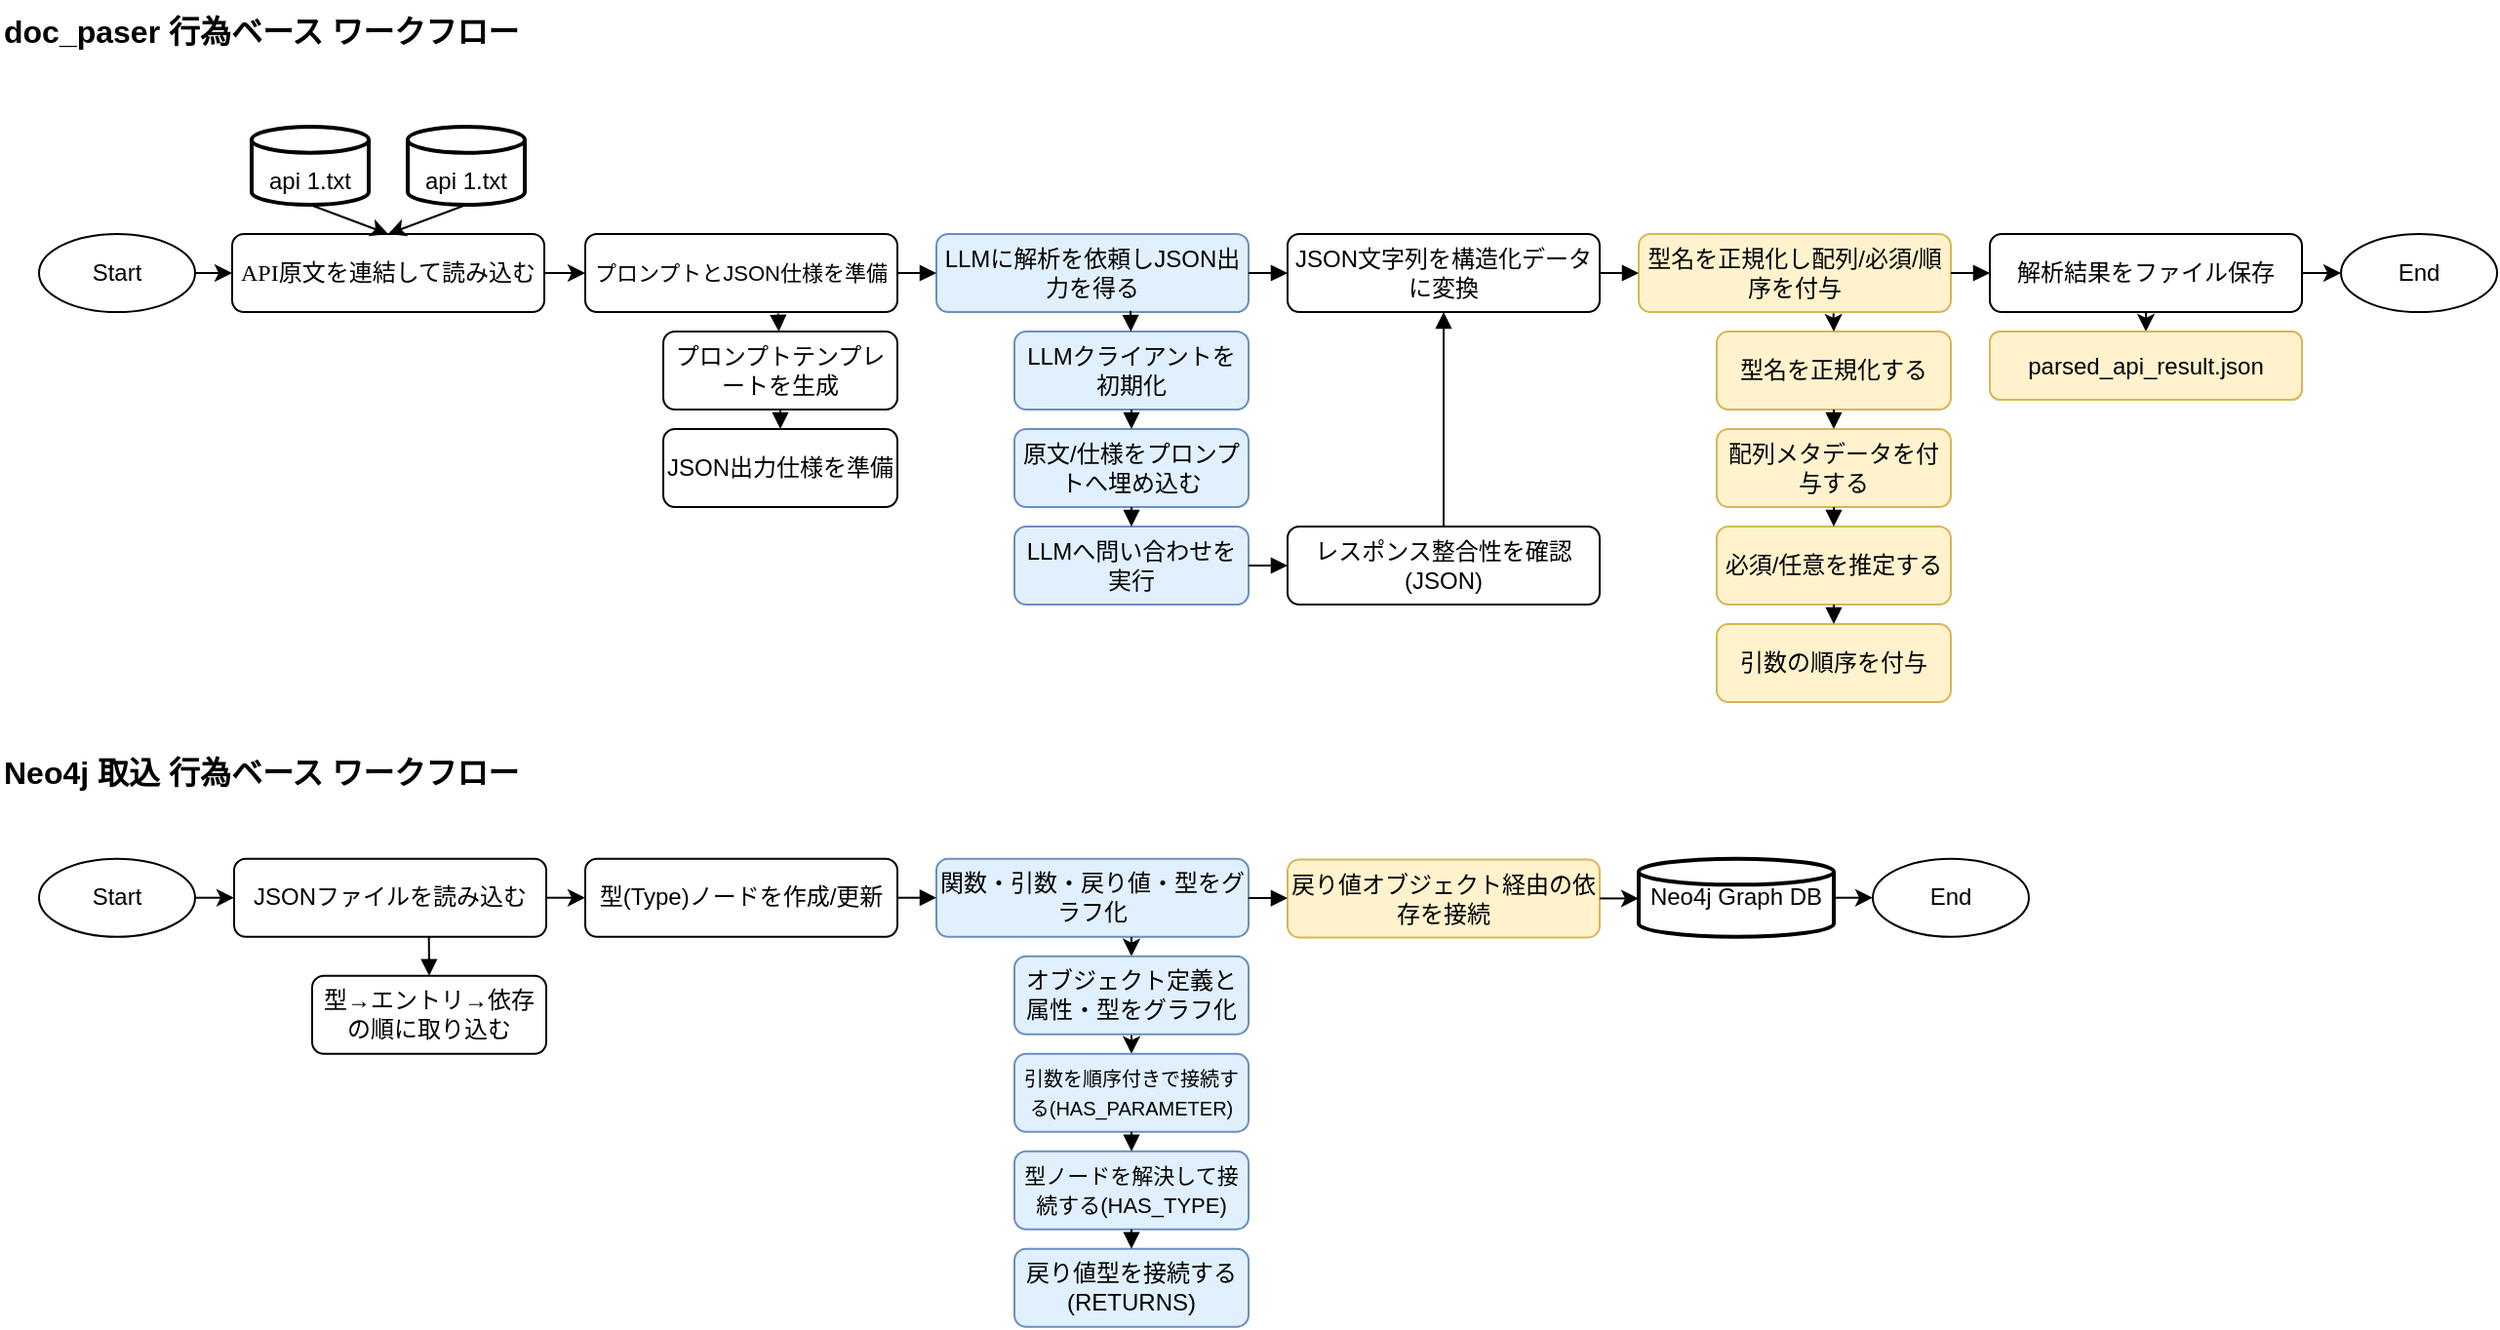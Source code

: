 <mxfile version="28.0.6" pages="3">
  <diagram id="doc_paser_functions" name="doc_paser_functions">
    <mxGraphModel dx="534" dy="314" grid="1" gridSize="10" guides="1" tooltips="1" connect="1" arrows="1" fold="1" page="1" pageScale="1" pageWidth="1920" pageHeight="1080" math="0" shadow="0">
      <root>
        <mxCell id="0" />
        <mxCell id="1" parent="0" />
        <mxCell id="DPF_TITLE" value="doc_paser 行為ベース ワークフロー" style="text;strokeColor=none;fillColor=none;align=left;verticalAlign=top;fontStyle=1;fontSize=16;" parent="1" vertex="1">
          <mxGeometry x="40" y="40" width="360" height="30" as="geometry" />
        </mxCell>
        <mxCell id="PqS9zqozncI3o1Njqwn--9" style="edgeStyle=orthogonalEdgeStyle;rounded=0;orthogonalLoop=1;jettySize=auto;html=1;exitX=1;exitY=0.5;exitDx=0;exitDy=0;entryX=0;entryY=0.5;entryDx=0;entryDy=0;" parent="1" source="DPF_START" target="DPF_LOADDOC" edge="1">
          <mxGeometry relative="1" as="geometry" />
        </mxCell>
        <mxCell id="DPF_START" value="Start" style="ellipse;whiteSpace=wrap;html=1;fillColor=#ffffff;strokeColor=#000000;" parent="1" vertex="1">
          <mxGeometry x="60" y="160" width="80" height="40" as="geometry" />
        </mxCell>
        <mxCell id="PqS9zqozncI3o1Njqwn--10" style="edgeStyle=orthogonalEdgeStyle;rounded=0;orthogonalLoop=1;jettySize=auto;html=1;exitX=1;exitY=0.5;exitDx=0;exitDy=0;entryX=0;entryY=0.5;entryDx=0;entryDy=0;" parent="1" source="DPF_LOADDOC" target="DPF_PROMPT" edge="1">
          <mxGeometry relative="1" as="geometry" />
        </mxCell>
        <mxCell id="DPF_LOADDOC" value="&lt;font face=&quot;UDゴシック&quot;&gt;API原文を連結して読み込む&lt;/font&gt;" style="rounded=1;whiteSpace=wrap;html=1;fillColor=#ffffff;strokeColor=#000000;" parent="1" vertex="1">
          <mxGeometry x="159" y="160" width="160" height="40" as="geometry" />
        </mxCell>
        <mxCell id="DPF_PROMPT" value="&lt;font style=&quot;font-size: 11px;&quot;&gt;プロンプトとJSON仕様を準備&lt;/font&gt;" style="rounded=1;whiteSpace=wrap;html=1;fillColor=#ffffff;strokeColor=#000000;" parent="1" vertex="1">
          <mxGeometry x="340" y="160" width="160" height="40" as="geometry" />
        </mxCell>
        <mxCell id="DPF_LLM" value="LLMに解析を依頼しJSON出力を得る" style="rounded=1;whiteSpace=wrap;html=1;fillColor=#e1f0ff;strokeColor=#6c8ebf;" parent="1" vertex="1">
          <mxGeometry x="520" y="160" width="160" height="40" as="geometry" />
        </mxCell>
        <mxCell id="DPF_PARSE" value="JSON文字列を構造化データに変換" style="rounded=1;whiteSpace=wrap;html=1;fillColor=#ffffff;strokeColor=#000000;" parent="1" vertex="1">
          <mxGeometry x="700" y="160" width="160" height="40" as="geometry" />
        </mxCell>
        <mxCell id="DPF_POST" value="型名を正規化し配列/必須/順序を付与" style="rounded=1;whiteSpace=wrap;html=1;fillColor=#fff2cc;strokeColor=#d6b656;" parent="1" vertex="1">
          <mxGeometry x="880" y="160" width="160" height="40" as="geometry" />
        </mxCell>
        <mxCell id="PqS9zqozncI3o1Njqwn--11" style="edgeStyle=orthogonalEdgeStyle;rounded=0;orthogonalLoop=1;jettySize=auto;html=1;exitX=1;exitY=0.5;exitDx=0;exitDy=0;entryX=0;entryY=0.5;entryDx=0;entryDy=0;" parent="1" source="DPF_SAVE" target="DPF_END_A" edge="1">
          <mxGeometry relative="1" as="geometry" />
        </mxCell>
        <mxCell id="PqS9zqozncI3o1Njqwn--12" style="edgeStyle=orthogonalEdgeStyle;rounded=0;orthogonalLoop=1;jettySize=auto;html=1;exitX=0.5;exitY=1;exitDx=0;exitDy=0;entryX=0.5;entryY=0;entryDx=0;entryDy=0;" parent="1" source="DPF_SAVE" target="DPF_JSON" edge="1">
          <mxGeometry relative="1" as="geometry" />
        </mxCell>
        <mxCell id="DPF_SAVE" value="解析結果をファイル保存" style="rounded=1;whiteSpace=wrap;html=1;fillColor=#ffffff;strokeColor=#000000;" parent="1" vertex="1">
          <mxGeometry x="1060" y="160" width="160" height="40" as="geometry" />
        </mxCell>
        <mxCell id="DPF_JSON" value="parsed_api_result.json" style="rounded=1;whiteSpace=wrap;html=1;fillColor=#fff2cc;strokeColor=#d6b656;" parent="1" vertex="1">
          <mxGeometry x="1060" y="210" width="160" height="35" as="geometry" />
        </mxCell>
        <mxCell id="DPF_END_A" value="End" style="ellipse;whiteSpace=wrap;html=1;fillColor=#ffffff;strokeColor=#000000;" parent="1" vertex="1">
          <mxGeometry x="1240" y="160" width="80" height="40" as="geometry" />
        </mxCell>
        <mxCell id="DPF_TITLE2" value="Neo4j 取込 行為ベース ワークフロー" style="text;strokeColor=none;fillColor=none;align=left;verticalAlign=top;fontStyle=1;fontSize=16;" parent="1" vertex="1">
          <mxGeometry x="40" y="420" width="420" height="30" as="geometry" />
        </mxCell>
        <mxCell id="DPF_START2" value="Start" style="ellipse;whiteSpace=wrap;html=1;fillColor=#ffffff;strokeColor=#000000;" parent="1" vertex="1">
          <mxGeometry x="60" y="480.35" width="80" height="40" as="geometry" />
        </mxCell>
        <mxCell id="PqS9zqozncI3o1Njqwn--21" style="edgeStyle=orthogonalEdgeStyle;rounded=0;orthogonalLoop=1;jettySize=auto;html=1;exitX=1;exitY=0.5;exitDx=0;exitDy=0;entryX=0;entryY=0.5;entryDx=0;entryDy=0;" parent="1" source="DPF_START2" target="DPF_READJSON" edge="1">
          <mxGeometry relative="1" as="geometry">
            <mxPoint x="320" y="500.35" as="sourcePoint" />
          </mxGeometry>
        </mxCell>
        <mxCell id="PqS9zqozncI3o1Njqwn--30" style="edgeStyle=orthogonalEdgeStyle;rounded=0;orthogonalLoop=1;jettySize=auto;html=1;exitX=0.624;exitY=0.978;exitDx=0;exitDy=0;entryX=0.5;entryY=0;entryDx=0;entryDy=0;exitPerimeter=0;" parent="1" edge="1">
          <mxGeometry relative="1" as="geometry">
            <mxPoint x="259.84" y="519.47" as="sourcePoint" />
          </mxGeometry>
        </mxCell>
        <mxCell id="DPF_IMPORT" value="型→エントリ→依存の順に&lt;span style=&quot;background-color: transparent; color: light-dark(rgb(0, 0, 0), rgb(255, 255, 255));&quot;&gt;取り込む&lt;/span&gt;" style="rounded=1;whiteSpace=wrap;html=1;fillColor=#ffffff;strokeColor=#000000;" parent="1" vertex="1">
          <mxGeometry x="200" y="540.35" width="120" height="40" as="geometry" />
        </mxCell>
        <mxCell id="DPF_TYPES" value="型(Type)ノードを作成/更新" style="rounded=1;whiteSpace=wrap;html=1;fillColor=#ffffff;strokeColor=#000000;" parent="1" vertex="1">
          <mxGeometry x="340" y="480.35" width="160" height="40" as="geometry" />
        </mxCell>
        <mxCell id="DPF_FUNCS" value="関数・引数・戻り値・型をグラフ化" style="rounded=1;whiteSpace=wrap;html=1;fillColor=#e1f0ff;strokeColor=#6c8ebf;" parent="1" vertex="1">
          <mxGeometry x="520" y="480.35" width="160" height="40" as="geometry" />
        </mxCell>
        <mxCell id="PqS9zqozncI3o1Njqwn--27" style="edgeStyle=orthogonalEdgeStyle;rounded=0;orthogonalLoop=1;jettySize=auto;html=1;exitX=0.5;exitY=1;exitDx=0;exitDy=0;entryX=0.5;entryY=0;entryDx=0;entryDy=0;" parent="1" source="DPF_OBJS" target="DPF_FUNC_PARAM" edge="1">
          <mxGeometry relative="1" as="geometry" />
        </mxCell>
        <mxCell id="PqS9zqozncI3o1Njqwn--29" style="edgeStyle=orthogonalEdgeStyle;rounded=0;orthogonalLoop=1;jettySize=auto;html=1;entryX=0.5;entryY=0;entryDx=0;entryDy=0;exitX=0.625;exitY=1.005;exitDx=0;exitDy=0;exitPerimeter=0;" parent="1" source="DPF_FUNCS" target="DPF_OBJS" edge="1">
          <mxGeometry relative="1" as="geometry">
            <mxPoint x="619.94" y="520.7" as="targetPoint" />
            <mxPoint x="620" y="520.35" as="sourcePoint" />
          </mxGeometry>
        </mxCell>
        <mxCell id="DPF_OBJS" value="オブジェクト定義と属性・型をグラフ化" style="rounded=1;whiteSpace=wrap;html=1;fillColor=#e1f0ff;strokeColor=#6c8ebf;" parent="1" vertex="1">
          <mxGeometry x="560" y="530.35" width="120" height="40" as="geometry" />
        </mxCell>
        <mxCell id="DPF_DEPS" value="戻り値オブジェクト経由の依存を接続" style="rounded=1;whiteSpace=wrap;html=1;fillColor=#fff2cc;strokeColor=#d6b656;" parent="1" vertex="1">
          <mxGeometry x="700" y="480.7" width="160" height="40" as="geometry" />
        </mxCell>
        <mxCell id="DPF_END_B" value="End" style="ellipse;whiteSpace=wrap;html=1;fillColor=#ffffff;strokeColor=#000000;" parent="1" vertex="1">
          <mxGeometry x="1000" y="480.35" width="80" height="40" as="geometry" />
        </mxCell>
        <mxCell id="e_dpf_4" style="endArrow=block;html=1;" parent="1" source="DPF_PROMPT" target="DPF_LLM" edge="1">
          <mxGeometry relative="1" as="geometry" />
        </mxCell>
        <mxCell id="e_dpf_5" style="endArrow=block;html=1;" parent="1" source="DPF_LLM" target="DPF_PARSE" edge="1">
          <mxGeometry relative="1" as="geometry" />
        </mxCell>
        <mxCell id="e_dpf_6" style="endArrow=block;html=1;" parent="1" source="DPF_PARSE" target="DPF_POST" edge="1">
          <mxGeometry relative="1" as="geometry" />
        </mxCell>
        <mxCell id="e_dpf_7" style="endArrow=block;html=1;" parent="1" source="DPF_POST" target="DPF_SAVE" edge="1">
          <mxGeometry relative="1" as="geometry" />
        </mxCell>
        <mxCell id="e_dpf_12" style="endArrow=block;html=1;" parent="1" source="DPF_TYPES" target="DPF_FUNCS" edge="1">
          <mxGeometry relative="1" as="geometry" />
        </mxCell>
        <mxCell id="e_dpf_14" style="endArrow=block;html=1;" parent="1" source="DPF_FUNCS" target="DPF_DEPS" edge="1">
          <mxGeometry relative="1" as="geometry" />
        </mxCell>
        <mxCell id="DPF_PROMPT_TPL" value="プロンプトテンプレートを生成" style="rounded=1;whiteSpace=wrap;html=1;fillColor=#ffffff;strokeColor=#000000;" parent="1" vertex="1">
          <mxGeometry x="380" y="210" width="120" height="40" as="geometry" />
        </mxCell>
        <mxCell id="DPF_JSON_FMT" value="JSON出力仕様を準備" style="rounded=1;whiteSpace=wrap;html=1;fillColor=#ffffff;strokeColor=#000000;" parent="1" vertex="1">
          <mxGeometry x="380" y="260" width="120" height="40" as="geometry" />
        </mxCell>
        <mxCell id="e_dpf_20" style="endArrow=block;html=1;exitX=0.618;exitY=1.019;exitDx=0;exitDy=0;exitPerimeter=0;" parent="1" source="DPF_PROMPT" target="DPF_PROMPT_TPL" edge="1">
          <mxGeometry relative="1" as="geometry" />
        </mxCell>
        <mxCell id="e_dpf_21" style="endArrow=block;html=1;" parent="1" source="DPF_PROMPT_TPL" target="DPF_JSON_FMT" edge="1">
          <mxGeometry relative="1" as="geometry" />
        </mxCell>
        <mxCell id="DPF_LLM_INIT" value="LLMクライアントを初期化" style="rounded=1;whiteSpace=wrap;html=1;fillColor=#e1f0ff;strokeColor=#6c8ebf;" parent="1" vertex="1">
          <mxGeometry x="560" y="210" width="120" height="40" as="geometry" />
        </mxCell>
        <mxCell id="DPF_PROMPT_FILL" value="原文/仕様をプロンプトへ埋め込む" style="rounded=1;whiteSpace=wrap;html=1;fillColor=#e1f0ff;strokeColor=#6c8ebf;" parent="1" vertex="1">
          <mxGeometry x="560" y="260" width="120" height="40" as="geometry" />
        </mxCell>
        <mxCell id="DPF_QUERY" value="LLMへ問い合わせを実行" style="rounded=1;whiteSpace=wrap;html=1;fillColor=#e1f0ff;strokeColor=#6c8ebf;" parent="1" vertex="1">
          <mxGeometry x="560" y="310" width="120" height="40" as="geometry" />
        </mxCell>
        <mxCell id="e_dpf_22" style="endArrow=block;html=1;exitX=0.622;exitY=0.984;exitDx=0;exitDy=0;exitPerimeter=0;" parent="1" source="DPF_LLM" target="DPF_LLM_INIT" edge="1">
          <mxGeometry relative="1" as="geometry" />
        </mxCell>
        <mxCell id="e_dpf_23" style="endArrow=block;html=1;" parent="1" source="DPF_LLM_INIT" target="DPF_PROMPT_FILL" edge="1">
          <mxGeometry relative="1" as="geometry" />
        </mxCell>
        <mxCell id="e_dpf_24" style="endArrow=block;html=1;" parent="1" source="DPF_PROMPT_FILL" target="DPF_QUERY" edge="1">
          <mxGeometry relative="1" as="geometry" />
        </mxCell>
        <mxCell id="DPF_RESP_CHECK" value="レスポンス整合性を確認(JSON)" style="rounded=1;whiteSpace=wrap;html=1;fillColor=#ffffff;strokeColor=#000000;" parent="1" vertex="1">
          <mxGeometry x="700" y="310" width="160" height="40" as="geometry" />
        </mxCell>
        <mxCell id="e_dpf_25" style="endArrow=block;html=1;" parent="1" source="DPF_QUERY" target="DPF_RESP_CHECK" edge="1">
          <mxGeometry relative="1" as="geometry" />
        </mxCell>
        <mxCell id="e_dpf_26" style="endArrow=block;html=1;" parent="1" source="DPF_RESP_CHECK" target="DPF_PARSE" edge="1">
          <mxGeometry relative="1" as="geometry" />
        </mxCell>
        <mxCell id="DPF_NORM" value="型名を正規化する" style="rounded=1;whiteSpace=wrap;html=1;fillColor=#fff2cc;strokeColor=#d6b656;" parent="1" vertex="1">
          <mxGeometry x="920" y="210" width="120" height="40" as="geometry" />
        </mxCell>
        <mxCell id="DPF_ARRAY" value="配列メタデータを付与する" style="rounded=1;whiteSpace=wrap;html=1;fillColor=#fff2cc;strokeColor=#d6b656;" parent="1" vertex="1">
          <mxGeometry x="920" y="260" width="120" height="40" as="geometry" />
        </mxCell>
        <mxCell id="DPF_REQ" value="必須/任意を推定する" style="rounded=1;whiteSpace=wrap;html=1;fillColor=#fff2cc;strokeColor=#d6b656;" parent="1" vertex="1">
          <mxGeometry x="920" y="310" width="120" height="40" as="geometry" />
        </mxCell>
        <mxCell id="DPF_POS" value="引数の順序を付与" style="rounded=1;whiteSpace=wrap;html=1;fillColor=#fff2cc;strokeColor=#d6b656;" parent="1" vertex="1">
          <mxGeometry x="920" y="360" width="120" height="40" as="geometry" />
        </mxCell>
        <mxCell id="e_dpf_28" style="endArrow=block;html=1;" parent="1" source="DPF_NORM" target="DPF_ARRAY" edge="1">
          <mxGeometry relative="1" as="geometry" />
        </mxCell>
        <mxCell id="e_dpf_29" style="endArrow=block;html=1;" parent="1" source="DPF_ARRAY" target="DPF_REQ" edge="1">
          <mxGeometry relative="1" as="geometry" />
        </mxCell>
        <mxCell id="e_dpf_30" style="endArrow=block;html=1;" parent="1" source="DPF_REQ" target="DPF_POS" edge="1">
          <mxGeometry relative="1" as="geometry" />
        </mxCell>
        <mxCell id="PqS9zqozncI3o1Njqwn--22" style="edgeStyle=orthogonalEdgeStyle;rounded=0;orthogonalLoop=1;jettySize=auto;html=1;exitX=1;exitY=0.5;exitDx=0;exitDy=0;entryX=0;entryY=0.5;entryDx=0;entryDy=0;" parent="1" source="DPF_READJSON" target="DPF_TYPES" edge="1">
          <mxGeometry relative="1" as="geometry" />
        </mxCell>
        <mxCell id="DPF_READJSON" value="JSONファイルを読み込む" style="rounded=1;whiteSpace=wrap;html=1;fillColor=#ffffff;strokeColor=#000000;" parent="1" vertex="1">
          <mxGeometry x="160" y="480.35" width="160" height="40" as="geometry" />
        </mxCell>
        <mxCell id="e_dpf_33" style="endArrow=block;html=1;" parent="1" edge="1">
          <mxGeometry relative="1" as="geometry">
            <mxPoint x="260" y="570.35" as="sourcePoint" />
          </mxGeometry>
        </mxCell>
        <mxCell id="e_dpf_34" style="endArrow=block;html=1;" parent="1" edge="1">
          <mxGeometry relative="1" as="geometry">
            <mxPoint x="260" y="620.35" as="sourcePoint" />
          </mxGeometry>
        </mxCell>
        <mxCell id="e_dpf_36" style="endArrow=block;html=1;exitX=0.624;exitY=0.996;exitDx=0;exitDy=0;exitPerimeter=0;entryX=0.5;entryY=0;entryDx=0;entryDy=0;" parent="1" source="DPF_READJSON" target="DPF_IMPORT" edge="1">
          <mxGeometry relative="1" as="geometry" />
        </mxCell>
        <mxCell id="DPF_FUNC_PARAM" value="&lt;font style=&quot;font-size: 10px;&quot;&gt;引数を順序付きで接続する(HAS_PARAMETER)&lt;/font&gt;" style="rounded=1;whiteSpace=wrap;html=1;fillColor=#e1f0ff;strokeColor=#6c8ebf;" parent="1" vertex="1">
          <mxGeometry x="560" y="580.35" width="120" height="40" as="geometry" />
        </mxCell>
        <mxCell id="DPF_FUNC_TYPE" value="&lt;font style=&quot;font-size: 11px;&quot;&gt;型ノードを解決して接続する(HAS_TYPE)&lt;/font&gt;" style="rounded=1;whiteSpace=wrap;html=1;fillColor=#e1f0ff;strokeColor=#6c8ebf;" parent="1" vertex="1">
          <mxGeometry x="560" y="630.35" width="120" height="40" as="geometry" />
        </mxCell>
        <mxCell id="DPF_FUNC_RET" value="戻り値型を接続する(RETURNS)" style="rounded=1;whiteSpace=wrap;html=1;fillColor=#e1f0ff;strokeColor=#6c8ebf;" parent="1" vertex="1">
          <mxGeometry x="560" y="680.35" width="120" height="40" as="geometry" />
        </mxCell>
        <mxCell id="e_dpf_38" style="endArrow=block;html=1;" parent="1" source="DPF_FUNC_PARAM" target="DPF_FUNC_TYPE" edge="1">
          <mxGeometry relative="1" as="geometry" />
        </mxCell>
        <mxCell id="e_dpf_39" style="endArrow=block;html=1;" parent="1" source="DPF_FUNC_TYPE" target="DPF_FUNC_RET" edge="1">
          <mxGeometry relative="1" as="geometry" />
        </mxCell>
        <mxCell id="PqS9zqozncI3o1Njqwn--7" style="rounded=0;orthogonalLoop=1;jettySize=auto;html=1;exitX=0.5;exitY=1;exitDx=0;exitDy=0;exitPerimeter=0;entryX=0.5;entryY=0;entryDx=0;entryDy=0;" parent="1" source="PqS9zqozncI3o1Njqwn--3" target="DPF_LOADDOC" edge="1">
          <mxGeometry relative="1" as="geometry" />
        </mxCell>
        <mxCell id="PqS9zqozncI3o1Njqwn--3" value="&lt;div&gt;&lt;br&gt;&lt;/div&gt;api 1.txt" style="strokeWidth=2;html=1;shape=mxgraph.flowchart.database;whiteSpace=wrap;fontFamily=Helvetica;" parent="1" vertex="1">
          <mxGeometry x="249" y="105" width="60" height="40" as="geometry" />
        </mxCell>
        <mxCell id="PqS9zqozncI3o1Njqwn--8" style="rounded=0;orthogonalLoop=1;jettySize=auto;html=1;exitX=0.5;exitY=1;exitDx=0;exitDy=0;exitPerimeter=0;entryX=0.5;entryY=0;entryDx=0;entryDy=0;" parent="1" source="PqS9zqozncI3o1Njqwn--4" target="DPF_LOADDOC" edge="1">
          <mxGeometry relative="1" as="geometry" />
        </mxCell>
        <mxCell id="PqS9zqozncI3o1Njqwn--4" value="&lt;div&gt;&lt;br&gt;&lt;/div&gt;api 1.txt" style="strokeWidth=2;html=1;shape=mxgraph.flowchart.database;whiteSpace=wrap;fontFamily=Helvetica;" parent="1" vertex="1">
          <mxGeometry x="169" y="105" width="60" height="40" as="geometry" />
        </mxCell>
        <mxCell id="PqS9zqozncI3o1Njqwn--15" style="edgeStyle=orthogonalEdgeStyle;rounded=0;orthogonalLoop=1;jettySize=auto;html=1;exitX=0.624;exitY=1.017;exitDx=0;exitDy=0;exitPerimeter=0;" parent="1" source="DPF_POST" edge="1">
          <mxGeometry relative="1" as="geometry">
            <mxPoint x="980" y="210" as="targetPoint" />
          </mxGeometry>
        </mxCell>
        <mxCell id="PqS9zqozncI3o1Njqwn--25" style="edgeStyle=orthogonalEdgeStyle;rounded=0;orthogonalLoop=1;jettySize=auto;html=1;exitX=1;exitY=0.5;exitDx=0;exitDy=0;exitPerimeter=0;entryX=0;entryY=0.5;entryDx=0;entryDy=0;" parent="1" source="PqS9zqozncI3o1Njqwn--23" target="DPF_END_B" edge="1">
          <mxGeometry relative="1" as="geometry" />
        </mxCell>
        <mxCell id="PqS9zqozncI3o1Njqwn--23" value="Neo4j Graph DB" style="strokeWidth=2;html=1;shape=mxgraph.flowchart.database;whiteSpace=wrap;" parent="1" vertex="1">
          <mxGeometry x="880" y="480.35" width="100" height="40" as="geometry" />
        </mxCell>
        <mxCell id="PqS9zqozncI3o1Njqwn--24" style="edgeStyle=orthogonalEdgeStyle;rounded=0;orthogonalLoop=1;jettySize=auto;html=1;exitX=0.5;exitY=1;exitDx=0;exitDy=0;exitPerimeter=0;" parent="1" source="PqS9zqozncI3o1Njqwn--23" target="PqS9zqozncI3o1Njqwn--23" edge="1">
          <mxGeometry relative="1" as="geometry" />
        </mxCell>
        <mxCell id="PqS9zqozncI3o1Njqwn--26" style="edgeStyle=orthogonalEdgeStyle;rounded=0;orthogonalLoop=1;jettySize=auto;html=1;exitX=1;exitY=0.5;exitDx=0;exitDy=0;entryX=0;entryY=0.5;entryDx=0;entryDy=0;entryPerimeter=0;" parent="1" source="DPF_DEPS" target="PqS9zqozncI3o1Njqwn--23" edge="1">
          <mxGeometry relative="1" as="geometry" />
        </mxCell>
      </root>
    </mxGraphModel>
  </diagram>
  <diagram id="code_parser_functions" name="code_parser_functions">
    <mxGraphModel dx="1404" dy="995" grid="1" gridSize="10" guides="1" tooltips="1" connect="1" arrows="1" fold="1" page="1" pageScale="1" pageWidth="1920" pageHeight="1080" math="0" shadow="0">
      <root>
        <mxCell id="0" />
        <mxCell id="1" parent="0" />
        <mxCell id="CPF_TITLE" value="code_parser 行為ベース ワークフロー" style="text;strokeColor=none;fillColor=none;align=left;verticalAlign=top;fontStyle=1;fontSize=16;" parent="1" vertex="1">
          <mxGeometry x="40" y="40" width="420" height="30" as="geometry" />
        </mxCell>
        <mxCell id="CPF_START" value="Start" style="ellipse;whiteSpace=wrap;html=1;fillColor=#ffffff;strokeColor=#000000;" parent="1" vertex="1">
          <mxGeometry x="60" y="80" width="80" height="40" as="geometry" />
        </mxCell>
        <mxCell id="CPF_READ" value="pythonファイルを読み込む" style="rounded=1;whiteSpace=wrap;html=1;fillColor=#ffffff;strokeColor=#000000;" parent="1" vertex="1">
          <mxGeometry x="160" y="80" width="160" height="40" as="geometry" />
        </mxCell>
        <mxCell id="CPF_PARSE" value="Tree-sitterで構文木を生成" style="rounded=1;whiteSpace=wrap;html=1;fillColor=#ffffff;strokeColor=#000000;" parent="1" vertex="1">
          <mxGeometry x="340" y="80" width="160" height="40" as="geometry" />
        </mxCell>
        <mxCell id="CPF_METRICS" value="ファイルメトリクスを計算" style="rounded=1;whiteSpace=wrap;html=1;fillColor=#ffffff;strokeColor=#000000;" parent="1" vertex="1">
          <mxGeometry x="520" y="80" width="160" height="40" as="geometry" />
        </mxCell>
        <mxCell id="Ps0jhui57fohxy4ZzbIr-2" style="edgeStyle=orthogonalEdgeStyle;rounded=0;orthogonalLoop=1;jettySize=auto;html=1;exitX=1;exitY=0.5;exitDx=0;exitDy=0;entryX=0;entryY=0.5;entryDx=0;entryDy=0;" edge="1" parent="1" source="CPF_EXTRACT" target="CPF_LLM">
          <mxGeometry relative="1" as="geometry" />
        </mxCell>
        <mxCell id="CPF_EXTRACT" value="構文要素を再帰抽出" style="rounded=1;whiteSpace=wrap;html=1;fillColor=#ffffff;strokeColor=#000000;" parent="1" vertex="1">
          <mxGeometry x="700" y="80" width="160" height="40" as="geometry" />
        </mxCell>
        <mxCell id="CPF_CONTAINS" value="親子関係(CONTAINS)を接続" style="rounded=1;whiteSpace=wrap;html=1;fillColor=#fff2cc;strokeColor=#d6b656;" parent="1" vertex="1">
          <mxGeometry x="740" y="130" width="120" height="40" as="geometry" />
        </mxCell>
        <mxCell id="Ps0jhui57fohxy4ZzbIr-5" style="edgeStyle=orthogonalEdgeStyle;rounded=0;orthogonalLoop=1;jettySize=auto;html=1;exitX=1;exitY=0.5;exitDx=0;exitDy=0;entryX=0;entryY=0.5;entryDx=0;entryDy=0;" edge="1" parent="1" source="CPF_LLM" target="CPF_CREATE_NODES">
          <mxGeometry relative="1" as="geometry">
            <Array as="points">
              <mxPoint x="1060" y="100" />
              <mxPoint x="1060" y="230" />
              <mxPoint x="60" y="230" />
              <mxPoint x="60" y="260" />
            </Array>
          </mxGeometry>
        </mxCell>
        <mxCell id="CPF_LLM" value="LLMで関数/クラスに説明を付与する" style="rounded=1;whiteSpace=wrap;html=1;fillColor=#e1f0ff;strokeColor=#6c8ebf;" parent="1" vertex="1">
          <mxGeometry x="880" y="80" width="160" height="40" as="geometry" />
        </mxCell>
        <mxCell id="CPF_CREATE_NODES" value="ノードを作成する&lt;div&gt;（種類ごと）&lt;/div&gt;" style="rounded=1;whiteSpace=wrap;html=1;fillColor=#d5e8d4;strokeColor=#82b366;" parent="1" vertex="1">
          <mxGeometry x="80" y="240" width="160" height="40" as="geometry" />
        </mxCell>
        <mxCell id="CPF_NODE_PROPS" value="&lt;font style=&quot;font-size: 11px;&quot;&gt;ノードにプロパティを付与&lt;/font&gt;&lt;div&gt;&lt;font style=&quot;font-size: 11px;&quot;&gt;(id/name/text/位置/complexity/llm_analysis)&lt;/font&gt;&lt;/div&gt;" style="rounded=1;whiteSpace=wrap;html=1;fillColor=#ffffff;strokeColor=#000000;" parent="1" vertex="1">
          <mxGeometry x="260" y="240" width="160" height="40" as="geometry" />
        </mxCell>
        <mxCell id="CPF_CREATE_RELS" value="リレーションを作成する" style="rounded=1;whiteSpace=wrap;html=1;fillColor=#d5e8d4;strokeColor=#82b366;" parent="1" vertex="1">
          <mxGeometry x="440" y="240" width="160" height="40" as="geometry" />
        </mxCell>
        <mxCell id="CPF_STATS" value="統計を表示する" style="rounded=1;whiteSpace=wrap;html=1;fillColor=#d5e8d4;strokeColor=#82b366;" parent="1" vertex="1">
          <mxGeometry x="620" y="240" width="160" height="40" as="geometry" />
        </mxCell>
        <mxCell id="CPF_END" value="End" style="ellipse;whiteSpace=wrap;html=1;fillColor=#ffffff;strokeColor=#000000;" parent="1" vertex="1">
          <mxGeometry x="800" y="240" width="80" height="40" as="geometry" />
        </mxCell>
        <mxCell id="e_cpf_1" style="endArrow=block;html=1;" parent="1" source="CPF_START" edge="1">
          <mxGeometry relative="1" as="geometry">
            <mxPoint x="160" y="100.0" as="targetPoint" />
          </mxGeometry>
        </mxCell>
        <mxCell id="e_cpf_9" style="endArrow=block;html=1;" parent="1" source="CPF_READ" target="CPF_PARSE" edge="1">
          <mxGeometry relative="1" as="geometry" />
        </mxCell>
        <mxCell id="e_cpf_10" style="endArrow=block;html=1;" parent="1" source="CPF_PARSE" target="CPF_METRICS" edge="1">
          <mxGeometry relative="1" as="geometry" />
        </mxCell>
        <mxCell id="e_cpf_11" style="endArrow=block;html=1;" parent="1" source="CPF_METRICS" target="CPF_EXTRACT" edge="1">
          <mxGeometry relative="1" as="geometry" />
        </mxCell>
        <mxCell id="e_cpf_12" style="endArrow=block;html=1;entryX=0.5;entryY=0;entryDx=0;entryDy=0;" parent="1" target="CPF_CONTAINS" edge="1">
          <mxGeometry relative="1" as="geometry">
            <mxPoint x="800" y="120" as="sourcePoint" />
          </mxGeometry>
        </mxCell>
        <mxCell id="e_cpf_13" style="endArrow=block;html=1;" parent="1" source="CPF_CONTAINS" target="CPF_ADV" edge="1">
          <mxGeometry relative="1" as="geometry" />
        </mxCell>
        <mxCell id="e_cpf_19" style="endArrow=block;html=1;" parent="1" source="CPF_CREATE_NODES" target="CPF_NODE_PROPS" edge="1">
          <mxGeometry relative="1" as="geometry" />
        </mxCell>
        <mxCell id="e_cpf_20" style="endArrow=block;html=1;" parent="1" source="CPF_NODE_PROPS" target="CPF_CREATE_RELS" edge="1">
          <mxGeometry relative="1" as="geometry" />
        </mxCell>
        <mxCell id="e_cpf_21" style="endArrow=block;html=1;" parent="1" source="CPF_CREATE_RELS" target="CPF_STATS" edge="1">
          <mxGeometry relative="1" as="geometry" />
        </mxCell>
        <mxCell id="e_cpf_22" style="endArrow=block;html=1;" parent="1" source="CPF_STATS" target="CPF_END" edge="1">
          <mxGeometry relative="1" as="geometry" />
        </mxCell>
        <mxCell id="CPF_ADV" value="&lt;font style=&quot;font-size: 11px;&quot;&gt;高度な関係を抽出する&lt;br&gt;(CALLS / ASSIGNS / HAS_ATTRIBUTE)&lt;/font&gt;" style="rounded=1;whiteSpace=wrap;html=1;fillColor=#fff2cc;strokeColor=#d6b656;" parent="1" vertex="1">
          <mxGeometry x="740" y="180" width="120" height="40" as="geometry" />
        </mxCell>
      </root>
    </mxGraphModel>
  </diagram>
  <diagram id="code_generator_functions" name="code_generator_functions">
    <mxGraphModel dx="2573" dy="1823" grid="1" gridSize="10" guides="1" tooltips="1" connect="1" arrows="1" fold="1" page="1" pageScale="1" pageWidth="1920" pageHeight="1080" math="0" shadow="0">
      <root>
        <mxCell id="0" />
        <mxCell id="1" parent="0" />
        <mxCell id="CG_TITLE" value="code_generator 行為ベース ワークフロー" style="text;strokeColor=none;fillColor=none;align=left;verticalAlign=top;fontStyle=1;fontSize=16;" parent="1" vertex="1">
          <mxGeometry x="80" y="200" width="420" height="30" as="geometry" />
        </mxCell>
        <mxCell id="CG_START" value="Start" style="ellipse;whiteSpace=wrap;html=1;fillColor=#ffffff;strokeColor=#000000;" parent="1" vertex="1">
          <mxGeometry x="80" y="240" width="80" height="40" as="geometry" />
        </mxCell>
        <mxCell id="CG_REGISTER_TOOLS" value="ツールを登録する&lt;div&gt;(抽出/検索/検証/テスト)&lt;/div&gt;" style="rounded=1;whiteSpace=wrap;html=1;fillColor=#d5e8d4;strokeColor=#82b366;" parent="1" vertex="1">
          <mxGeometry x="180" y="240" width="160" height="40" as="geometry" />
        </mxCell>
        <mxCell id="CG_INIT_LLM" value="エージェントLLMを初期化する" style="rounded=1;whiteSpace=wrap;html=1;fillColor=#e1f0ff;strokeColor=#6c8ebf;" parent="1" vertex="1">
          <mxGeometry x="360" y="240" width="160" height="40" as="geometry" />
        </mxCell>
        <mxCell id="CG_PREP_PARSER" value="FinalAnswer出力フォーマットを準備" style="rounded=1;whiteSpace=wrap;html=1;fillColor=#ffffff;strokeColor=#000000;" parent="1" vertex="1">
          <mxGeometry x="540" y="240" width="160" height="40" as="geometry" />
        </mxCell>
        <mxCell id="CG_PROMPT" value="システムプロンプトを構成する" style="rounded=1;whiteSpace=wrap;html=1;fillColor=#ffffff;strokeColor=#000000;" parent="1" vertex="1">
          <mxGeometry x="720" y="240" width="160" height="40" as="geometry" />
        </mxCell>
        <mxCell id="CG_BUILD_AGENT" value="エージェントを構築する" style="rounded=1;whiteSpace=wrap;html=1;fillColor=#d5e8d4;strokeColor=#82b366;" parent="1" vertex="1">
          <mxGeometry x="900" y="240" width="160" height="40" as="geometry" />
        </mxCell>
        <mxCell id="CG_HISTORY" value="履歴管理を有効化する" style="rounded=1;whiteSpace=wrap;html=1;fillColor=#d5e8d4;strokeColor=#82b366;" parent="1" vertex="1">
          <mxGeometry x="1080" y="240" width="160" height="40" as="geometry" />
        </mxCell>
        <mxCell id="CG_REPL_TTL" value="対話ループ（REPL）" style="text;strokeColor=none;fillColor=none;align=left;verticalAlign=top;fontStyle=1;fontSize=16;" parent="1" vertex="1">
          <mxGeometry x="80" y="320" width="220" height="30" as="geometry" />
        </mxCell>
        <mxCell id="CG_INPUT" value="ユーザー入力を受け取る" style="rounded=1;whiteSpace=wrap;html=1;fillColor=#ffffff;strokeColor=#000000;" parent="1" vertex="1">
          <mxGeometry x="80" y="360" width="160" height="40" as="geometry" />
        </mxCell>
        <mxCell id="CG_RUN_AGENT" value="エージェントを実行する" style="rounded=1;whiteSpace=wrap;html=1;fillColor=#d5e8d4;strokeColor=#82b366;" parent="1" vertex="1">
          <mxGeometry x="260" y="360" width="160" height="40" as="geometry" />
        </mxCell>
        <mxCell id="CG_PARSE_OUT" value="出力をJSONとして検証" style="rounded=1;whiteSpace=wrap;html=1;fillColor=#ffffff;strokeColor=#000000;" parent="1" vertex="1">
          <mxGeometry x="440" y="355" width="160" height="40" as="geometry" />
        </mxCell>
        <mxCell id="CG_IS_JSON" value="FinalAnswerに適合？" style="rhombus;whiteSpace=wrap;html=1;fillColor=#fff2cc;strokeColor=#d6b656;" parent="1" vertex="1">
          <mxGeometry x="620" y="355" width="160" height="40" as="geometry" />
        </mxCell>
        <mxCell id="CG_PRINT_OK" value="説明+コードを整形表示する" style="rounded=1;whiteSpace=wrap;html=1;fillColor=#e1f0ff;strokeColor=#6c8ebf;" parent="1" vertex="1">
          <mxGeometry x="800" y="360" width="160" height="40" as="geometry" />
        </mxCell>
        <mxCell id="CG_PRINT_RAW" value="生テキストとして表示する" style="rounded=1;whiteSpace=wrap;html=1;fillColor=#ffe6e6;strokeColor=#cc0000;" parent="1" vertex="1">
          <mxGeometry x="800" y="410" width="160" height="40" as="geometry" />
        </mxCell>
        <mxCell id="CG_TOOLS_TTL" value="ツール行為（エージェントが内部で呼び出す）" style="text;strokeColor=none;fillColor=none;align=left;verticalAlign=top;fontStyle=1;fontSize=16;" parent="1" vertex="1">
          <mxGeometry x="80" y="460" width="420" height="40" as="geometry" />
        </mxCell>
        <mxCell id="CG_PARAM_EXTRACT" value="意図/パラメータを抽出する" style="rounded=1;whiteSpace=wrap;html=1;fillColor=#ffffff;strokeColor=#000000;" parent="1" vertex="1">
          <mxGeometry x="80" y="500" width="160" height="40" as="geometry" />
        </mxCell>
        <mxCell id="CG_VECTOR_SEARCH" value="ベクトル検索を実行する (Chroma)" style="rounded=1;whiteSpace=wrap;html=1;fillColor=#ffffff;strokeColor=#000000;" parent="1" vertex="1">
          <mxGeometry x="260" y="500" width="160" height="40" as="geometry" />
        </mxCell>
        <mxCell id="CG_AMBIG" value="曖昧性を判定する（閾値）" style="rhombus;whiteSpace=wrap;html=1;fillColor=#fff2cc;strokeColor=#d6b656;" parent="1" vertex="1">
          <mxGeometry x="440" y="500" width="160" height="40" as="geometry" />
        </mxCell>
        <mxCell id="CG_ASK_USER" value="候補を提示し質問を促す\n(AMBIGUOUS_RESULTS)" style="rounded=1;whiteSpace=wrap;html=1;fillColor=#ffe6e6;strokeColor=#cc0000;" parent="1" vertex="1">
          <mxGeometry x="620" y="500" width="160" height="40" as="geometry" />
        </mxCell>
        <mxCell id="CG_GRAPH_FETCH" value="グラフ詳細を取得する (Neo4j)" style="rounded=1;whiteSpace=wrap;html=1;fillColor=#ffffff;strokeColor=#000000;" parent="1" vertex="1">
          <mxGeometry x="620" y="550" width="160" height="40" as="geometry" />
        </mxCell>
        <mxCell id="3_A4m-PtD-nrOlTPxz4W-1" style="edgeStyle=orthogonalEdgeStyle;rounded=0;orthogonalLoop=1;jettySize=auto;html=1;exitX=1;exitY=0.5;exitDx=0;exitDy=0;entryX=0;entryY=0.5;entryDx=0;entryDy=0;" edge="1" parent="1" source="CG_RESULT_FMT" target="CG_LI_SEARCH">
          <mxGeometry relative="1" as="geometry" />
        </mxCell>
        <mxCell id="CG_RESULT_FMT" value="結果をエージェント向けに整形する" style="rounded=1;whiteSpace=wrap;html=1;fillColor=#ffffff;strokeColor=#000000;" parent="1" vertex="1">
          <mxGeometry x="800" y="550" width="160" height="40" as="geometry" />
        </mxCell>
        <mxCell id="3_A4m-PtD-nrOlTPxz4W-2" style="edgeStyle=orthogonalEdgeStyle;rounded=0;orthogonalLoop=1;jettySize=auto;html=1;exitX=1;exitY=0.5;exitDx=0;exitDy=0;entryX=0;entryY=0.5;entryDx=0;entryDy=0;" edge="1" parent="1" source="CG_LI_SEARCH" target="CG_VALIDATE">
          <mxGeometry relative="1" as="geometry" />
        </mxCell>
        <mxCell id="CG_LI_SEARCH" value="LlamaIndexでベクトル/グラフをルーティング検索" style="rounded=1;whiteSpace=wrap;html=1;fillColor=#e1f0ff;strokeColor=#6c8ebf;" parent="1" vertex="1">
          <mxGeometry x="980" y="550" width="160" height="40" as="geometry" />
        </mxCell>
        <mxCell id="CG_VALIDATE" value="flake8で静的検証する" style="rounded=1;whiteSpace=wrap;html=1;fillColor=#ffffff;strokeColor=#000000;" parent="1" vertex="1">
          <mxGeometry x="1160" y="550" width="160" height="40" as="geometry" />
        </mxCell>
        <mxCell id="CG_TEST" value="一時環境でunittestを実行する" style="rounded=1;whiteSpace=wrap;html=1;fillColor=#ffffff;strokeColor=#000000;" parent="1" vertex="1">
          <mxGeometry x="1340" y="550" width="160" height="40" as="geometry" />
        </mxCell>
        <mxCell id="CG_INGEST_TTL" value="前準備: Neo4j→Chroma インジェスト" style="text;strokeColor=none;fillColor=none;align=left;verticalAlign=top;fontStyle=1;fontSize=16;" parent="1" vertex="1">
          <mxGeometry x="80" y="80" width="360" height="30" as="geometry" />
        </mxCell>
        <mxCell id="CG_INGEST_ENV" value="環境変数を検証する" style="rounded=1;whiteSpace=wrap;html=1;fillColor=#ffffff;strokeColor=#000000;" parent="1" vertex="1">
          <mxGeometry x="80" y="120" width="160" height="40" as="geometry" />
        </mxCell>
        <mxCell id="CG_INGEST_FETCH" value="Neo4jから対象ラベルを取得する\n(例: ApiFunction)" style="rounded=1;whiteSpace=wrap;html=1;fillColor=#ffffff;strokeColor=#000000;" parent="1" vertex="1">
          <mxGeometry x="260" y="120" width="160" height="40" as="geometry" />
        </mxCell>
        <mxCell id="CG_INGEST_DOCS" value="ドキュメント/メタデータ/IDを整形する" style="rounded=1;whiteSpace=wrap;html=1;fillColor=#ffffff;strokeColor=#000000;" parent="1" vertex="1">
          <mxGeometry x="440" y="120" width="160" height="40" as="geometry" />
        </mxCell>
        <mxCell id="CG_INGEST_EMB" value="OpenAI埋め込みを生成する" style="rounded=1;whiteSpace=wrap;html=1;fillColor=#e1f0ff;strokeColor=#6c8ebf;" parent="1" vertex="1">
          <mxGeometry x="620" y="120" width="160" height="40" as="geometry" />
        </mxCell>
        <mxCell id="CG_INGEST_CHROMA" value="Chromaに追加し永続化する" style="rounded=1;whiteSpace=wrap;html=1;fillColor=#d5e8d4;strokeColor=#82b366;" parent="1" vertex="1">
          <mxGeometry x="800" y="120" width="160" height="40" as="geometry" />
        </mxCell>
        <mxCell id="e_cg_1" style="endArrow=block;html=1;entryX=0;entryY=0.5;entryDx=0;entryDy=0;" parent="1" source="CG_START" target="CG_REGISTER_TOOLS" edge="1">
          <mxGeometry relative="1" as="geometry">
            <mxPoint x="180" y="260" as="targetPoint" />
          </mxGeometry>
        </mxCell>
        <mxCell id="e_cg_5" style="endArrow=block;html=1;" parent="1" source="CG_REGISTER_TOOLS" target="CG_INIT_LLM" edge="1">
          <mxGeometry relative="1" as="geometry" />
        </mxCell>
        <mxCell id="e_cg_6" style="endArrow=block;html=1;" parent="1" source="CG_INIT_LLM" target="CG_PREP_PARSER" edge="1">
          <mxGeometry relative="1" as="geometry" />
        </mxCell>
        <mxCell id="e_cg_7" style="endArrow=block;html=1;" parent="1" source="CG_PREP_PARSER" target="CG_PROMPT" edge="1">
          <mxGeometry relative="1" as="geometry" />
        </mxCell>
        <mxCell id="e_cg_8" style="endArrow=block;html=1;" parent="1" source="CG_PROMPT" target="CG_BUILD_AGENT" edge="1">
          <mxGeometry relative="1" as="geometry" />
        </mxCell>
        <mxCell id="e_cg_9" style="endArrow=block;html=1;" parent="1" source="CG_BUILD_AGENT" target="CG_HISTORY" edge="1">
          <mxGeometry relative="1" as="geometry" />
        </mxCell>
        <mxCell id="e_cg_10" style="endArrow=block;html=1;" parent="1" source="CG_INPUT" target="CG_RUN_AGENT" edge="1">
          <mxGeometry relative="1" as="geometry" />
        </mxCell>
        <mxCell id="e_cg_11" style="endArrow=block;html=1;" parent="1" source="CG_RUN_AGENT" target="CG_PARSE_OUT" edge="1">
          <mxGeometry relative="1" as="geometry" />
        </mxCell>
        <mxCell id="e_cg_12" style="endArrow=block;html=1;" parent="1" source="CG_PARSE_OUT" target="CG_IS_JSON" edge="1">
          <mxGeometry relative="1" as="geometry" />
        </mxCell>
        <mxCell id="e_cg_13" style="endArrow=block;html=1;" parent="1" source="CG_IS_JSON" target="CG_PRINT_OK" edge="1">
          <mxGeometry relative="1" as="geometry" />
        </mxCell>
        <mxCell id="e_cg_14" style="endArrow=block;html=1;" parent="1" source="CG_IS_JSON" target="CG_PRINT_RAW" edge="1">
          <mxGeometry relative="1" as="geometry" />
        </mxCell>
        <mxCell id="e_cg_20" style="endArrow=block;html=1;" parent="1" source="CG_PARAM_EXTRACT" target="CG_VECTOR_SEARCH" edge="1">
          <mxGeometry relative="1" as="geometry" />
        </mxCell>
        <mxCell id="e_cg_21" style="endArrow=block;html=1;" parent="1" source="CG_VECTOR_SEARCH" target="CG_AMBIG" edge="1">
          <mxGeometry relative="1" as="geometry" />
        </mxCell>
        <mxCell id="e_cg_22" style="endArrow=block;html=1;" parent="1" source="CG_AMBIG" target="CG_ASK_USER" edge="1">
          <mxGeometry relative="1" as="geometry" />
        </mxCell>
        <mxCell id="e_cg_23" style="endArrow=block;html=1;" parent="1" source="CG_AMBIG" target="CG_GRAPH_FETCH" edge="1">
          <mxGeometry relative="1" as="geometry" />
        </mxCell>
        <mxCell id="e_cg_24" style="endArrow=block;html=1;" parent="1" source="CG_GRAPH_FETCH" target="CG_RESULT_FMT" edge="1">
          <mxGeometry relative="1" as="geometry" />
        </mxCell>
        <mxCell id="e_cg_30" style="endArrow=block;html=1;" parent="1" source="CG_VALIDATE" target="CG_TEST" edge="1">
          <mxGeometry relative="1" as="geometry" />
        </mxCell>
        <mxCell id="e_cg_40" style="endArrow=block;html=1;" parent="1" source="CG_INGEST_ENV" target="CG_INGEST_FETCH" edge="1">
          <mxGeometry relative="1" as="geometry" />
        </mxCell>
        <mxCell id="e_cg_41" style="endArrow=block;html=1;" parent="1" source="CG_INGEST_FETCH" target="CG_INGEST_DOCS" edge="1">
          <mxGeometry relative="1" as="geometry" />
        </mxCell>
        <mxCell id="e_cg_42" style="endArrow=block;html=1;" parent="1" source="CG_INGEST_DOCS" target="CG_INGEST_EMB" edge="1">
          <mxGeometry relative="1" as="geometry" />
        </mxCell>
        <mxCell id="e_cg_43" style="endArrow=block;html=1;" parent="1" source="CG_INGEST_EMB" target="CG_INGEST_CHROMA" edge="1">
          <mxGeometry relative="1" as="geometry" />
        </mxCell>
      </root>
    </mxGraphModel>
  </diagram>
</mxfile>
